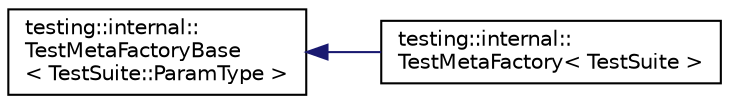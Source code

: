 digraph "Graphical Class Hierarchy"
{
 // LATEX_PDF_SIZE
  edge [fontname="Helvetica",fontsize="10",labelfontname="Helvetica",labelfontsize="10"];
  node [fontname="Helvetica",fontsize="10",shape=record];
  rankdir="LR";
  Node0 [label="testing::internal::\lTestMetaFactoryBase\l\< TestSuite::ParamType \>",height=0.2,width=0.4,color="black", fillcolor="white", style="filled",URL="$classtesting_1_1internal_1_1TestMetaFactoryBase.html",tooltip=" "];
  Node0 -> Node1 [dir="back",color="midnightblue",fontsize="10",style="solid",fontname="Helvetica"];
  Node1 [label="testing::internal::\lTestMetaFactory\< TestSuite \>",height=0.2,width=0.4,color="black", fillcolor="white", style="filled",URL="$classtesting_1_1internal_1_1TestMetaFactory.html",tooltip=" "];
}

